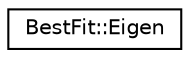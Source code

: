 digraph "Graphical Class Hierarchy"
{
  edge [fontname="Helvetica",fontsize="10",labelfontname="Helvetica",labelfontsize="10"];
  node [fontname="Helvetica",fontsize="10",shape=record];
  rankdir="LR";
  Node1 [label="BestFit::Eigen",height=0.2,width=0.4,color="black", fillcolor="white", style="filled",URL="$class_best_fit_1_1_eigen.html"];
}
